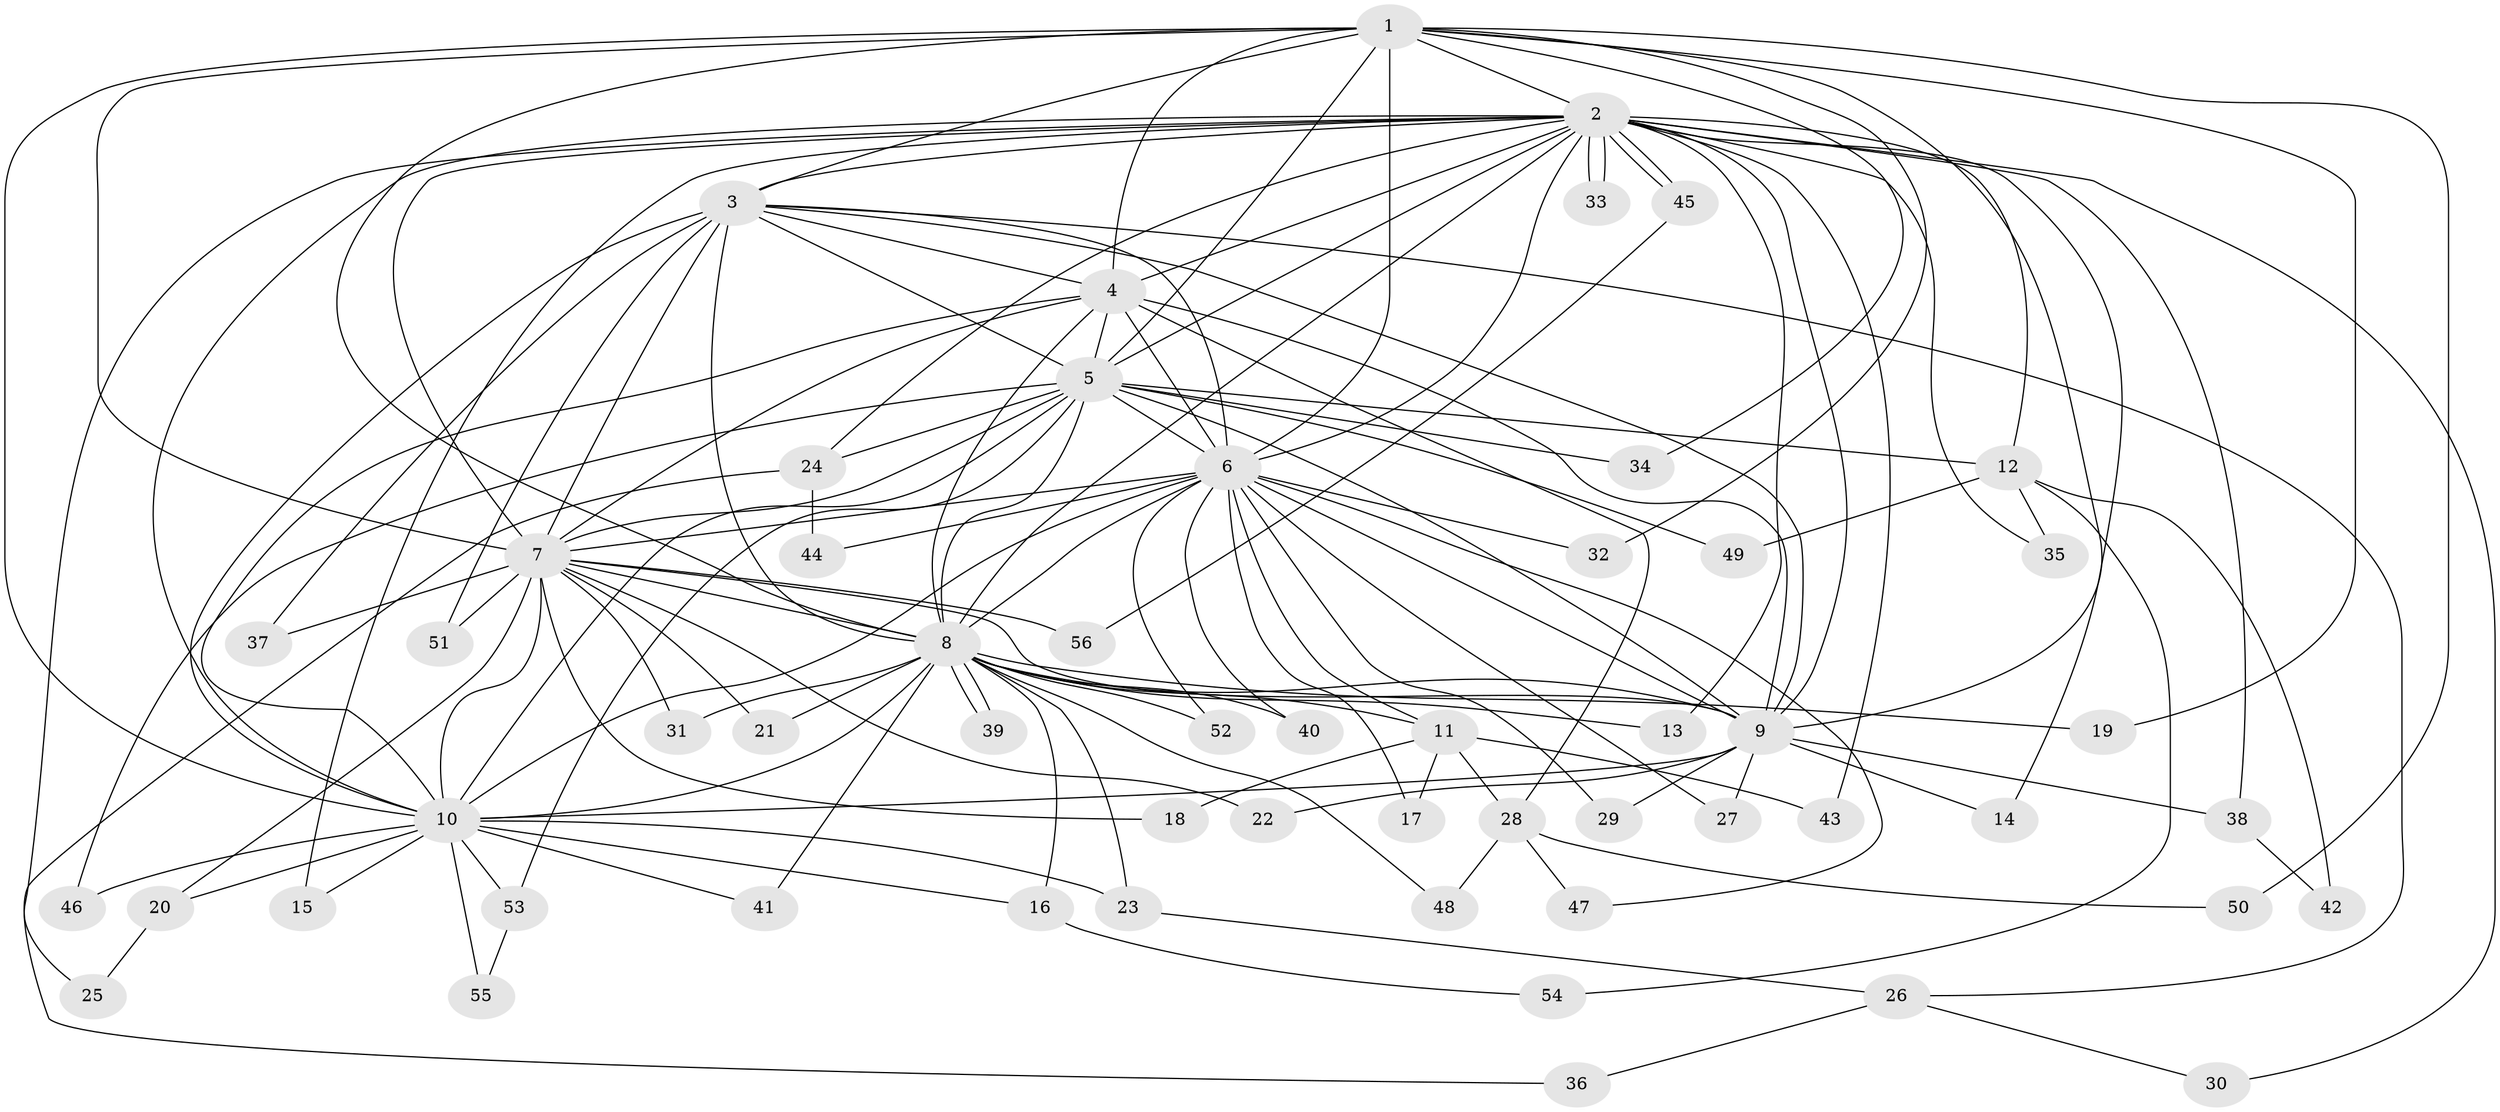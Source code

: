// Generated by graph-tools (version 1.1) at 2025/49/03/09/25 03:49:28]
// undirected, 56 vertices, 137 edges
graph export_dot {
graph [start="1"]
  node [color=gray90,style=filled];
  1;
  2;
  3;
  4;
  5;
  6;
  7;
  8;
  9;
  10;
  11;
  12;
  13;
  14;
  15;
  16;
  17;
  18;
  19;
  20;
  21;
  22;
  23;
  24;
  25;
  26;
  27;
  28;
  29;
  30;
  31;
  32;
  33;
  34;
  35;
  36;
  37;
  38;
  39;
  40;
  41;
  42;
  43;
  44;
  45;
  46;
  47;
  48;
  49;
  50;
  51;
  52;
  53;
  54;
  55;
  56;
  1 -- 2;
  1 -- 3;
  1 -- 4;
  1 -- 5;
  1 -- 6;
  1 -- 7;
  1 -- 8;
  1 -- 9;
  1 -- 10;
  1 -- 19;
  1 -- 32;
  1 -- 34;
  1 -- 50;
  2 -- 3;
  2 -- 4;
  2 -- 5;
  2 -- 6;
  2 -- 7;
  2 -- 8;
  2 -- 9;
  2 -- 10;
  2 -- 12;
  2 -- 13;
  2 -- 14;
  2 -- 15;
  2 -- 24;
  2 -- 25;
  2 -- 30;
  2 -- 33;
  2 -- 33;
  2 -- 35;
  2 -- 38;
  2 -- 43;
  2 -- 45;
  2 -- 45;
  3 -- 4;
  3 -- 5;
  3 -- 6;
  3 -- 7;
  3 -- 8;
  3 -- 9;
  3 -- 10;
  3 -- 26;
  3 -- 37;
  3 -- 51;
  4 -- 5;
  4 -- 6;
  4 -- 7;
  4 -- 8;
  4 -- 9;
  4 -- 10;
  4 -- 28;
  5 -- 6;
  5 -- 7;
  5 -- 8;
  5 -- 9;
  5 -- 10;
  5 -- 12;
  5 -- 24;
  5 -- 34;
  5 -- 46;
  5 -- 49;
  5 -- 53;
  6 -- 7;
  6 -- 8;
  6 -- 9;
  6 -- 10;
  6 -- 11;
  6 -- 17;
  6 -- 27;
  6 -- 29;
  6 -- 32;
  6 -- 40;
  6 -- 44;
  6 -- 47;
  6 -- 52;
  7 -- 8;
  7 -- 9;
  7 -- 10;
  7 -- 18;
  7 -- 20;
  7 -- 21;
  7 -- 22;
  7 -- 31;
  7 -- 37;
  7 -- 51;
  7 -- 56;
  8 -- 9;
  8 -- 10;
  8 -- 11;
  8 -- 13;
  8 -- 16;
  8 -- 19;
  8 -- 21;
  8 -- 23;
  8 -- 31;
  8 -- 39;
  8 -- 39;
  8 -- 40;
  8 -- 41;
  8 -- 48;
  8 -- 52;
  9 -- 10;
  9 -- 14;
  9 -- 22;
  9 -- 27;
  9 -- 29;
  9 -- 38;
  10 -- 15;
  10 -- 16;
  10 -- 20;
  10 -- 23;
  10 -- 41;
  10 -- 46;
  10 -- 53;
  10 -- 55;
  11 -- 17;
  11 -- 18;
  11 -- 28;
  11 -- 43;
  12 -- 35;
  12 -- 42;
  12 -- 49;
  12 -- 54;
  16 -- 54;
  20 -- 25;
  23 -- 26;
  24 -- 36;
  24 -- 44;
  26 -- 30;
  26 -- 36;
  28 -- 47;
  28 -- 48;
  28 -- 50;
  38 -- 42;
  45 -- 56;
  53 -- 55;
}
